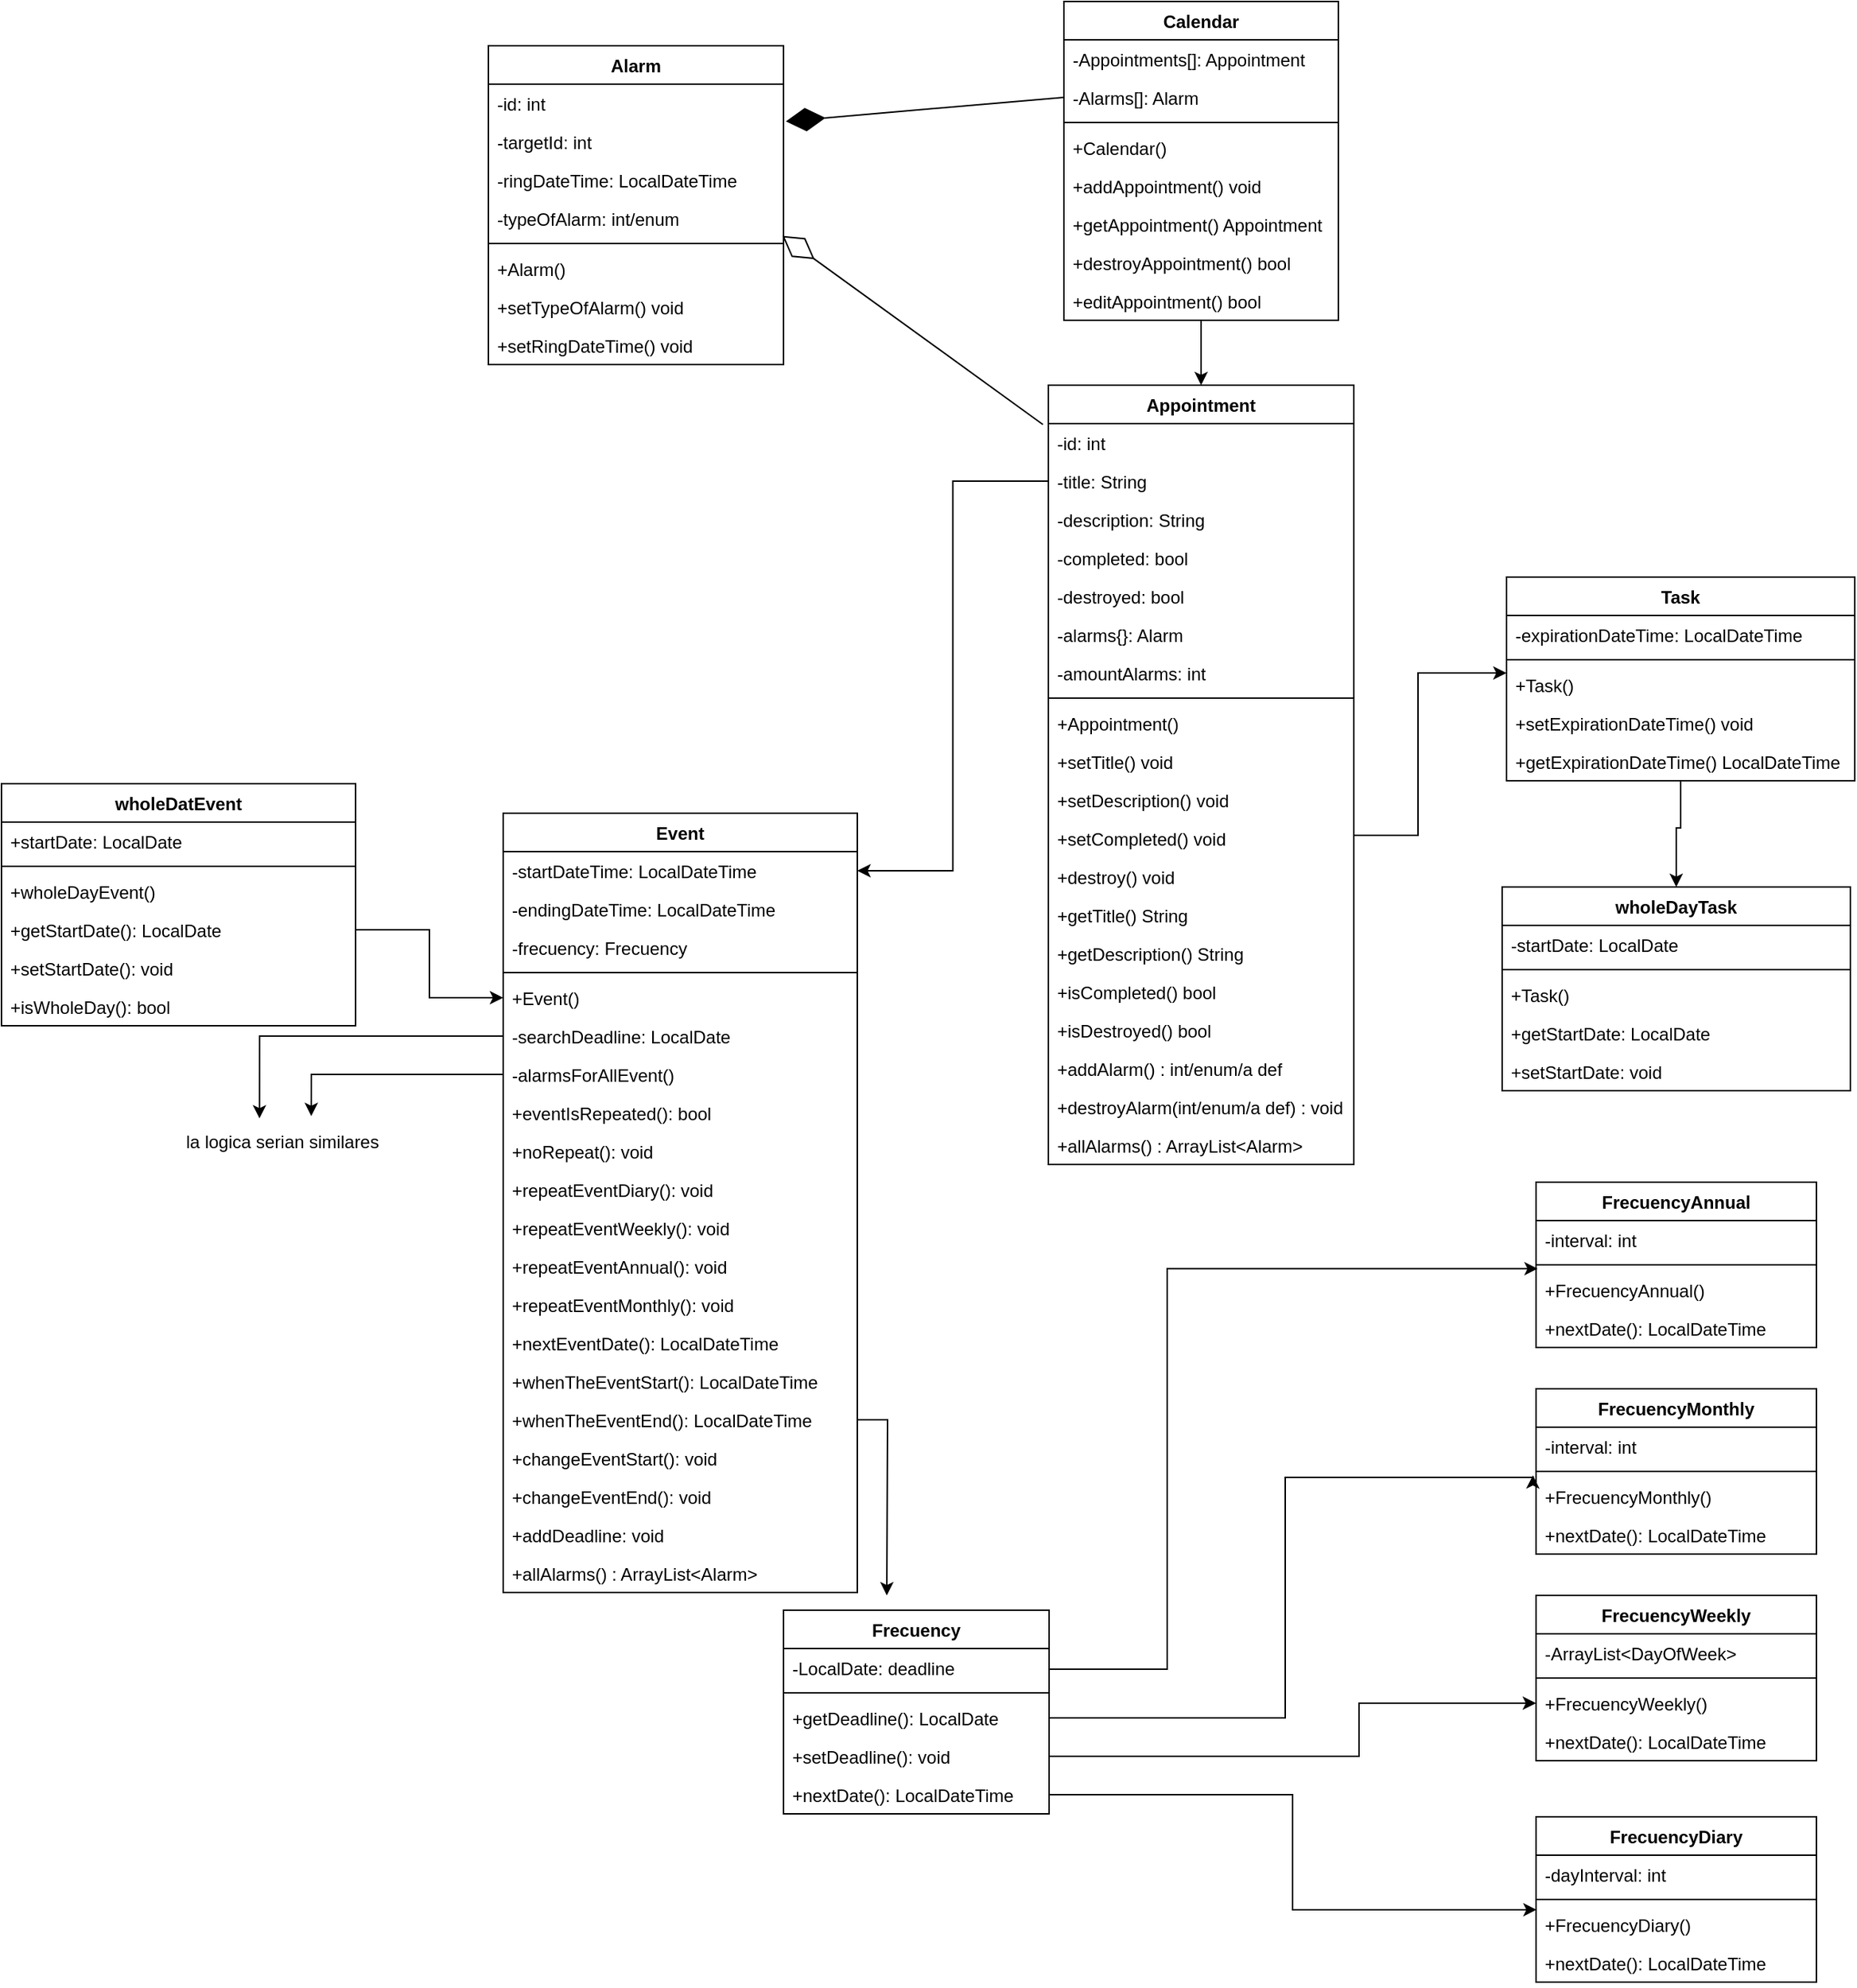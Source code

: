 <mxfile version="21.1.8" type="google">
  <diagram id="C5RBs43oDa-KdzZeNtuy" name="Page-1">
    <mxGraphModel grid="1" page="1" gridSize="10" guides="1" tooltips="1" connect="1" arrows="1" fold="1" pageScale="1" pageWidth="827" pageHeight="1169" math="0" shadow="0">
      <root>
        <mxCell id="WIyWlLk6GJQsqaUBKTNV-0" />
        <mxCell id="WIyWlLk6GJQsqaUBKTNV-1" parent="WIyWlLk6GJQsqaUBKTNV-0" />
        <mxCell id="myh4uGRj-QD2Ys2QT38W-99" style="edgeStyle=none;rounded=0;orthogonalLoop=1;jettySize=auto;html=1;exitX=0.5;exitY=1;exitDx=0;exitDy=0;entryX=0.5;entryY=0;entryDx=0;entryDy=0;" edge="1" parent="WIyWlLk6GJQsqaUBKTNV-1" source="myh4uGRj-QD2Ys2QT38W-1" target="myh4uGRj-QD2Ys2QT38W-30">
          <mxGeometry relative="1" as="geometry">
            <mxPoint x="853" y="310" as="targetPoint" />
          </mxGeometry>
        </mxCell>
        <mxCell id="myh4uGRj-QD2Ys2QT38W-1" value="Calendar" style="swimlane;fontStyle=1;align=center;verticalAlign=top;childLayout=stackLayout;horizontal=1;startSize=26;horizontalStack=0;resizeParent=1;resizeParentMax=0;resizeLast=0;collapsible=1;marginBottom=0;" vertex="1" parent="WIyWlLk6GJQsqaUBKTNV-1">
          <mxGeometry x="760" y="-80" width="186" height="216" as="geometry" />
        </mxCell>
        <mxCell id="myh4uGRj-QD2Ys2QT38W-2" value="-Appointments[]: Appointment" style="text;strokeColor=none;fillColor=none;align=left;verticalAlign=top;spacingLeft=4;spacingRight=4;overflow=hidden;rotatable=0;points=[[0,0.5],[1,0.5]];portConstraint=eastwest;" vertex="1" parent="myh4uGRj-QD2Ys2QT38W-1">
          <mxGeometry y="26" width="186" height="26" as="geometry" />
        </mxCell>
        <mxCell id="myh4uGRj-QD2Ys2QT38W-3" value="-Alarms[]: Alarm" style="text;strokeColor=none;fillColor=none;align=left;verticalAlign=top;spacingLeft=4;spacingRight=4;overflow=hidden;rotatable=0;points=[[0,0.5],[1,0.5]];portConstraint=eastwest;" vertex="1" parent="myh4uGRj-QD2Ys2QT38W-1">
          <mxGeometry y="52" width="186" height="26" as="geometry" />
        </mxCell>
        <mxCell id="myh4uGRj-QD2Ys2QT38W-4" value="" style="line;strokeWidth=1;fillColor=none;align=left;verticalAlign=middle;spacingTop=-1;spacingLeft=3;spacingRight=3;rotatable=0;labelPosition=right;points=[];portConstraint=eastwest;strokeColor=inherit;" vertex="1" parent="myh4uGRj-QD2Ys2QT38W-1">
          <mxGeometry y="78" width="186" height="8" as="geometry" />
        </mxCell>
        <mxCell id="myh4uGRj-QD2Ys2QT38W-5" value="+Calendar()" style="text;strokeColor=none;fillColor=none;align=left;verticalAlign=top;spacingLeft=4;spacingRight=4;overflow=hidden;rotatable=0;points=[[0,0.5],[1,0.5]];portConstraint=eastwest;" vertex="1" parent="myh4uGRj-QD2Ys2QT38W-1">
          <mxGeometry y="86" width="186" height="26" as="geometry" />
        </mxCell>
        <mxCell id="myh4uGRj-QD2Ys2QT38W-6" value="+addAppointment() void" style="text;strokeColor=none;fillColor=none;align=left;verticalAlign=top;spacingLeft=4;spacingRight=4;overflow=hidden;rotatable=0;points=[[0,0.5],[1,0.5]];portConstraint=eastwest;" vertex="1" parent="myh4uGRj-QD2Ys2QT38W-1">
          <mxGeometry y="112" width="186" height="26" as="geometry" />
        </mxCell>
        <mxCell id="myh4uGRj-QD2Ys2QT38W-7" value="+getAppointment() Appointment" style="text;strokeColor=none;fillColor=none;align=left;verticalAlign=top;spacingLeft=4;spacingRight=4;overflow=hidden;rotatable=0;points=[[0,0.5],[1,0.5]];portConstraint=eastwest;" vertex="1" parent="myh4uGRj-QD2Ys2QT38W-1">
          <mxGeometry y="138" width="186" height="26" as="geometry" />
        </mxCell>
        <mxCell id="myh4uGRj-QD2Ys2QT38W-8" value="+destroyAppointment() bool" style="text;strokeColor=none;fillColor=none;align=left;verticalAlign=top;spacingLeft=4;spacingRight=4;overflow=hidden;rotatable=0;points=[[0,0.5],[1,0.5]];portConstraint=eastwest;" vertex="1" parent="myh4uGRj-QD2Ys2QT38W-1">
          <mxGeometry y="164" width="186" height="26" as="geometry" />
        </mxCell>
        <mxCell id="myh4uGRj-QD2Ys2QT38W-9" value="+editAppointment() bool" style="text;strokeColor=none;fillColor=none;align=left;verticalAlign=top;spacingLeft=4;spacingRight=4;overflow=hidden;rotatable=0;points=[[0,0.5],[1,0.5]];portConstraint=eastwest;" vertex="1" parent="myh4uGRj-QD2Ys2QT38W-1">
          <mxGeometry y="190" width="186" height="26" as="geometry" />
        </mxCell>
        <mxCell id="myh4uGRj-QD2Ys2QT38W-11" value="Event" style="swimlane;fontStyle=1;align=center;verticalAlign=top;childLayout=stackLayout;horizontal=1;startSize=26;horizontalStack=0;resizeParent=1;resizeParentMax=0;resizeLast=0;collapsible=1;marginBottom=0;" vertex="1" parent="WIyWlLk6GJQsqaUBKTNV-1">
          <mxGeometry x="380" y="470" width="240" height="528" as="geometry" />
        </mxCell>
        <mxCell id="myh4uGRj-QD2Ys2QT38W-13" value="-startDateTime: LocalDateTime" style="text;strokeColor=none;fillColor=none;align=left;verticalAlign=top;spacingLeft=4;spacingRight=4;overflow=hidden;rotatable=0;points=[[0,0.5],[1,0.5]];portConstraint=eastwest;" vertex="1" parent="myh4uGRj-QD2Ys2QT38W-11">
          <mxGeometry y="26" width="240" height="26" as="geometry" />
        </mxCell>
        <mxCell id="f-iQGvYOYJZAraSMSVgm-6" value="-endingDateTime: LocalDateTime" style="text;strokeColor=none;fillColor=none;align=left;verticalAlign=top;spacingLeft=4;spacingRight=4;overflow=hidden;rotatable=0;points=[[0,0.5],[1,0.5]];portConstraint=eastwest;" vertex="1" parent="myh4uGRj-QD2Ys2QT38W-11">
          <mxGeometry y="52" width="240" height="26" as="geometry" />
        </mxCell>
        <mxCell id="myh4uGRj-QD2Ys2QT38W-14" value="-frecuency: Frecuency" style="text;strokeColor=none;fillColor=none;align=left;verticalAlign=top;spacingLeft=4;spacingRight=4;overflow=hidden;rotatable=0;points=[[0,0.5],[1,0.5]];portConstraint=eastwest;" vertex="1" parent="myh4uGRj-QD2Ys2QT38W-11">
          <mxGeometry y="78" width="240" height="26" as="geometry" />
        </mxCell>
        <mxCell id="myh4uGRj-QD2Ys2QT38W-15" value="" style="line;strokeWidth=1;fillColor=none;align=left;verticalAlign=middle;spacingTop=-1;spacingLeft=3;spacingRight=3;rotatable=0;labelPosition=right;points=[];portConstraint=eastwest;strokeColor=inherit;" vertex="1" parent="myh4uGRj-QD2Ys2QT38W-11">
          <mxGeometry y="104" width="240" height="8" as="geometry" />
        </mxCell>
        <mxCell id="myh4uGRj-QD2Ys2QT38W-16" value="+Event()" style="text;strokeColor=none;fillColor=none;align=left;verticalAlign=top;spacingLeft=4;spacingRight=4;overflow=hidden;rotatable=0;points=[[0,0.5],[1,0.5]];portConstraint=eastwest;" vertex="1" parent="myh4uGRj-QD2Ys2QT38W-11">
          <mxGeometry y="112" width="240" height="26" as="geometry" />
        </mxCell>
        <mxCell id="f-iQGvYOYJZAraSMSVgm-8" value="-searchDeadline: LocalDate" style="text;strokeColor=none;fillColor=none;align=left;verticalAlign=top;spacingLeft=4;spacingRight=4;overflow=hidden;rotatable=0;points=[[0,0.5],[1,0.5]];portConstraint=eastwest;" vertex="1" parent="myh4uGRj-QD2Ys2QT38W-11">
          <mxGeometry y="138" width="240" height="26" as="geometry" />
        </mxCell>
        <mxCell id="dXZt7LCiczb7P4TXS2ux-9" value="-alarmsForAllEvent()" style="text;strokeColor=none;fillColor=none;align=left;verticalAlign=top;spacingLeft=4;spacingRight=4;overflow=hidden;rotatable=0;points=[[0,0.5],[1,0.5]];portConstraint=eastwest;" vertex="1" parent="myh4uGRj-QD2Ys2QT38W-11">
          <mxGeometry y="164" width="240" height="26" as="geometry" />
        </mxCell>
        <mxCell id="myh4uGRj-QD2Ys2QT38W-75" value="+eventIsRepeated(): bool" style="text;strokeColor=none;fillColor=none;align=left;verticalAlign=top;spacingLeft=4;spacingRight=4;overflow=hidden;rotatable=0;points=[[0,0.5],[1,0.5]];portConstraint=eastwest;" vertex="1" parent="myh4uGRj-QD2Ys2QT38W-11">
          <mxGeometry y="190" width="240" height="26" as="geometry" />
        </mxCell>
        <mxCell id="myh4uGRj-QD2Ys2QT38W-77" value="+noRepeat(): void" style="text;strokeColor=none;fillColor=none;align=left;verticalAlign=top;spacingLeft=4;spacingRight=4;overflow=hidden;rotatable=0;points=[[0,0.5],[1,0.5]];portConstraint=eastwest;" vertex="1" parent="myh4uGRj-QD2Ys2QT38W-11">
          <mxGeometry y="216" width="240" height="26" as="geometry" />
        </mxCell>
        <mxCell id="myh4uGRj-QD2Ys2QT38W-78" value="+repeatEventDiary(): void" style="text;strokeColor=none;fillColor=none;align=left;verticalAlign=top;spacingLeft=4;spacingRight=4;overflow=hidden;rotatable=0;points=[[0,0.5],[1,0.5]];portConstraint=eastwest;" vertex="1" parent="myh4uGRj-QD2Ys2QT38W-11">
          <mxGeometry y="242" width="240" height="26" as="geometry" />
        </mxCell>
        <mxCell id="Ukv7ZoYXhCh_vEV92Rut-1" value="+repeatEventWeekly(): void" style="text;strokeColor=none;fillColor=none;align=left;verticalAlign=top;spacingLeft=4;spacingRight=4;overflow=hidden;rotatable=0;points=[[0,0.5],[1,0.5]];portConstraint=eastwest;" vertex="1" parent="myh4uGRj-QD2Ys2QT38W-11">
          <mxGeometry y="268" width="240" height="26" as="geometry" />
        </mxCell>
        <mxCell id="Ukv7ZoYXhCh_vEV92Rut-2" value="+repeatEventAnnual(): void" style="text;strokeColor=none;fillColor=none;align=left;verticalAlign=top;spacingLeft=4;spacingRight=4;overflow=hidden;rotatable=0;points=[[0,0.5],[1,0.5]];portConstraint=eastwest;" vertex="1" parent="myh4uGRj-QD2Ys2QT38W-11">
          <mxGeometry y="294" width="240" height="26" as="geometry" />
        </mxCell>
        <mxCell id="Ukv7ZoYXhCh_vEV92Rut-3" value="+repeatEventMonthly(): void" style="text;strokeColor=none;fillColor=none;align=left;verticalAlign=top;spacingLeft=4;spacingRight=4;overflow=hidden;rotatable=0;points=[[0,0.5],[1,0.5]];portConstraint=eastwest;" vertex="1" parent="myh4uGRj-QD2Ys2QT38W-11">
          <mxGeometry y="320" width="240" height="26" as="geometry" />
        </mxCell>
        <mxCell id="myh4uGRj-QD2Ys2QT38W-80" value="+nextEventDate(): LocalDateTime" style="text;strokeColor=none;fillColor=none;align=left;verticalAlign=top;spacingLeft=4;spacingRight=4;overflow=hidden;rotatable=0;points=[[0,0.5],[1,0.5]];portConstraint=eastwest;" vertex="1" parent="myh4uGRj-QD2Ys2QT38W-11">
          <mxGeometry y="346" width="240" height="26" as="geometry" />
        </mxCell>
        <mxCell id="Ukv7ZoYXhCh_vEV92Rut-70" style="edgeStyle=orthogonalEdgeStyle;rounded=0;orthogonalLoop=1;jettySize=auto;html=1;exitX=1;exitY=0.5;exitDx=0;exitDy=0;" edge="1" parent="myh4uGRj-QD2Ys2QT38W-11" source="dQuGqhkY-mQIlBnvqClp-4">
          <mxGeometry relative="1" as="geometry">
            <mxPoint x="260" y="530" as="targetPoint" />
          </mxGeometry>
        </mxCell>
        <mxCell id="dQuGqhkY-mQIlBnvqClp-3" value="+whenTheEventStart(): LocalDateTime" style="text;strokeColor=none;fillColor=none;align=left;verticalAlign=top;spacingLeft=4;spacingRight=4;overflow=hidden;rotatable=0;points=[[0,0.5],[1,0.5]];portConstraint=eastwest;" vertex="1" parent="myh4uGRj-QD2Ys2QT38W-11">
          <mxGeometry y="372" width="240" height="26" as="geometry" />
        </mxCell>
        <mxCell id="dQuGqhkY-mQIlBnvqClp-4" value="+whenTheEventEnd(): LocalDateTime" style="text;strokeColor=none;fillColor=none;align=left;verticalAlign=top;spacingLeft=4;spacingRight=4;overflow=hidden;rotatable=0;points=[[0,0.5],[1,0.5]];portConstraint=eastwest;" vertex="1" parent="myh4uGRj-QD2Ys2QT38W-11">
          <mxGeometry y="398" width="240" height="26" as="geometry" />
        </mxCell>
        <mxCell id="f-iQGvYOYJZAraSMSVgm-10" value="+changeEventStart(): void" style="text;strokeColor=none;fillColor=none;align=left;verticalAlign=top;spacingLeft=4;spacingRight=4;overflow=hidden;rotatable=0;points=[[0,0.5],[1,0.5]];portConstraint=eastwest;" vertex="1" parent="myh4uGRj-QD2Ys2QT38W-11">
          <mxGeometry y="424" width="240" height="26" as="geometry" />
        </mxCell>
        <mxCell id="f-iQGvYOYJZAraSMSVgm-11" value="+changeEventEnd(): void" style="text;strokeColor=none;fillColor=none;align=left;verticalAlign=top;spacingLeft=4;spacingRight=4;overflow=hidden;rotatable=0;points=[[0,0.5],[1,0.5]];portConstraint=eastwest;" vertex="1" parent="myh4uGRj-QD2Ys2QT38W-11">
          <mxGeometry y="450" width="240" height="26" as="geometry" />
        </mxCell>
        <mxCell id="f-iQGvYOYJZAraSMSVgm-9" value="+addDeadline: void" style="text;strokeColor=none;fillColor=none;align=left;verticalAlign=top;spacingLeft=4;spacingRight=4;overflow=hidden;rotatable=0;points=[[0,0.5],[1,0.5]];portConstraint=eastwest;" vertex="1" parent="myh4uGRj-QD2Ys2QT38W-11">
          <mxGeometry y="476" width="240" height="26" as="geometry" />
        </mxCell>
        <mxCell id="dXZt7LCiczb7P4TXS2ux-10" value="+allAlarms() : ArrayList&lt;Alarm&gt;" style="text;strokeColor=none;fillColor=none;align=left;verticalAlign=top;spacingLeft=4;spacingRight=4;overflow=hidden;rotatable=0;points=[[0,0.5],[1,0.5]];portConstraint=eastwest;" vertex="1" parent="myh4uGRj-QD2Ys2QT38W-11">
          <mxGeometry y="502" width="240" height="26" as="geometry" />
        </mxCell>
        <mxCell id="f-iQGvYOYJZAraSMSVgm-22" style="edgeStyle=orthogonalEdgeStyle;rounded=0;orthogonalLoop=1;jettySize=auto;html=1;exitX=0.5;exitY=1;exitDx=0;exitDy=0;" edge="1" parent="WIyWlLk6GJQsqaUBKTNV-1" source="myh4uGRj-QD2Ys2QT38W-19" target="f-iQGvYOYJZAraSMSVgm-0">
          <mxGeometry relative="1" as="geometry">
            <Array as="points">
              <mxPoint x="1178" y="480" />
              <mxPoint x="1175" y="480" />
            </Array>
          </mxGeometry>
        </mxCell>
        <mxCell id="myh4uGRj-QD2Ys2QT38W-19" value="Task" style="swimlane;fontStyle=1;align=center;verticalAlign=top;childLayout=stackLayout;horizontal=1;startSize=26;horizontalStack=0;resizeParent=1;resizeParentMax=0;resizeLast=0;collapsible=1;marginBottom=0;" vertex="1" parent="WIyWlLk6GJQsqaUBKTNV-1">
          <mxGeometry x="1060" y="310" width="236" height="138" as="geometry" />
        </mxCell>
        <mxCell id="myh4uGRj-QD2Ys2QT38W-20" value="-expirationDateTime: LocalDateTime" style="text;strokeColor=none;fillColor=none;align=left;verticalAlign=top;spacingLeft=4;spacingRight=4;overflow=hidden;rotatable=0;points=[[0,0.5],[1,0.5]];portConstraint=eastwest;" vertex="1" parent="myh4uGRj-QD2Ys2QT38W-19">
          <mxGeometry y="26" width="236" height="26" as="geometry" />
        </mxCell>
        <mxCell id="myh4uGRj-QD2Ys2QT38W-22" value="" style="line;strokeWidth=1;fillColor=none;align=left;verticalAlign=middle;spacingTop=-1;spacingLeft=3;spacingRight=3;rotatable=0;labelPosition=right;points=[];portConstraint=eastwest;strokeColor=inherit;" vertex="1" parent="myh4uGRj-QD2Ys2QT38W-19">
          <mxGeometry y="52" width="236" height="8" as="geometry" />
        </mxCell>
        <mxCell id="myh4uGRj-QD2Ys2QT38W-23" value="+Task()" style="text;strokeColor=none;fillColor=none;align=left;verticalAlign=top;spacingLeft=4;spacingRight=4;overflow=hidden;rotatable=0;points=[[0,0.5],[1,0.5]];portConstraint=eastwest;" vertex="1" parent="myh4uGRj-QD2Ys2QT38W-19">
          <mxGeometry y="60" width="236" height="26" as="geometry" />
        </mxCell>
        <mxCell id="myh4uGRj-QD2Ys2QT38W-24" value="+setExpirationDateTime() void" style="text;strokeColor=none;fillColor=none;align=left;verticalAlign=top;spacingLeft=4;spacingRight=4;overflow=hidden;rotatable=0;points=[[0,0.5],[1,0.5]];portConstraint=eastwest;" vertex="1" parent="myh4uGRj-QD2Ys2QT38W-19">
          <mxGeometry y="86" width="236" height="26" as="geometry" />
        </mxCell>
        <mxCell id="myh4uGRj-QD2Ys2QT38W-25" value="+getExpirationDateTime() LocalDateTime" style="text;strokeColor=none;fillColor=none;align=left;verticalAlign=top;spacingLeft=4;spacingRight=4;overflow=hidden;rotatable=0;points=[[0,0.5],[1,0.5]];portConstraint=eastwest;" vertex="1" parent="myh4uGRj-QD2Ys2QT38W-19">
          <mxGeometry y="112" width="236" height="26" as="geometry" />
        </mxCell>
        <mxCell id="myh4uGRj-QD2Ys2QT38W-30" value="Appointment" style="swimlane;fontStyle=1;align=center;verticalAlign=top;childLayout=stackLayout;horizontal=1;startSize=26;horizontalStack=0;resizeParent=1;resizeParentMax=0;resizeLast=0;collapsible=1;marginBottom=0;" vertex="1" parent="WIyWlLk6GJQsqaUBKTNV-1">
          <mxGeometry x="749.5" y="180" width="207" height="528" as="geometry" />
        </mxCell>
        <mxCell id="myh4uGRj-QD2Ys2QT38W-31" value="-id: int" style="text;strokeColor=none;fillColor=none;align=left;verticalAlign=top;spacingLeft=4;spacingRight=4;overflow=hidden;rotatable=0;points=[[0,0.5],[1,0.5]];portConstraint=eastwest;" vertex="1" parent="myh4uGRj-QD2Ys2QT38W-30">
          <mxGeometry y="26" width="207" height="26" as="geometry" />
        </mxCell>
        <mxCell id="myh4uGRj-QD2Ys2QT38W-32" value="-title: String" style="text;strokeColor=none;fillColor=none;align=left;verticalAlign=top;spacingLeft=4;spacingRight=4;overflow=hidden;rotatable=0;points=[[0,0.5],[1,0.5]];portConstraint=eastwest;" vertex="1" parent="myh4uGRj-QD2Ys2QT38W-30">
          <mxGeometry y="52" width="207" height="26" as="geometry" />
        </mxCell>
        <mxCell id="myh4uGRj-QD2Ys2QT38W-33" value="-description: String" style="text;strokeColor=none;fillColor=none;align=left;verticalAlign=top;spacingLeft=4;spacingRight=4;overflow=hidden;rotatable=0;points=[[0,0.5],[1,0.5]];portConstraint=eastwest;" vertex="1" parent="myh4uGRj-QD2Ys2QT38W-30">
          <mxGeometry y="78" width="207" height="26" as="geometry" />
        </mxCell>
        <mxCell id="myh4uGRj-QD2Ys2QT38W-34" value="-completed: bool" style="text;strokeColor=none;fillColor=none;align=left;verticalAlign=top;spacingLeft=4;spacingRight=4;overflow=hidden;rotatable=0;points=[[0,0.5],[1,0.5]];portConstraint=eastwest;" vertex="1" parent="myh4uGRj-QD2Ys2QT38W-30">
          <mxGeometry y="104" width="207" height="26" as="geometry" />
        </mxCell>
        <mxCell id="myh4uGRj-QD2Ys2QT38W-35" value="-destroyed: bool" style="text;strokeColor=none;fillColor=none;align=left;verticalAlign=top;spacingLeft=4;spacingRight=4;overflow=hidden;rotatable=0;points=[[0,0.5],[1,0.5]];portConstraint=eastwest;" vertex="1" parent="myh4uGRj-QD2Ys2QT38W-30">
          <mxGeometry y="130" width="207" height="26" as="geometry" />
        </mxCell>
        <mxCell id="dXZt7LCiczb7P4TXS2ux-14" value="-alarms{}: Alarm&#xa;" style="text;strokeColor=none;fillColor=none;align=left;verticalAlign=top;spacingLeft=4;spacingRight=4;overflow=hidden;rotatable=0;points=[[0,0.5],[1,0.5]];portConstraint=eastwest;" vertex="1" parent="myh4uGRj-QD2Ys2QT38W-30">
          <mxGeometry y="156" width="207" height="26" as="geometry" />
        </mxCell>
        <mxCell id="dXZt7LCiczb7P4TXS2ux-1" value="-amountAlarms: int&#xa;" style="text;strokeColor=none;fillColor=none;align=left;verticalAlign=top;spacingLeft=4;spacingRight=4;overflow=hidden;rotatable=0;points=[[0,0.5],[1,0.5]];portConstraint=eastwest;" vertex="1" parent="myh4uGRj-QD2Ys2QT38W-30">
          <mxGeometry y="182" width="207" height="26" as="geometry" />
        </mxCell>
        <mxCell id="myh4uGRj-QD2Ys2QT38W-36" value="" style="line;strokeWidth=1;fillColor=none;align=left;verticalAlign=middle;spacingTop=-1;spacingLeft=3;spacingRight=3;rotatable=0;labelPosition=right;points=[];portConstraint=eastwest;strokeColor=inherit;" vertex="1" parent="myh4uGRj-QD2Ys2QT38W-30">
          <mxGeometry y="208" width="207" height="8" as="geometry" />
        </mxCell>
        <mxCell id="myh4uGRj-QD2Ys2QT38W-37" value="+Appointment()" style="text;strokeColor=none;fillColor=none;align=left;verticalAlign=top;spacingLeft=4;spacingRight=4;overflow=hidden;rotatable=0;points=[[0,0.5],[1,0.5]];portConstraint=eastwest;" vertex="1" parent="myh4uGRj-QD2Ys2QT38W-30">
          <mxGeometry y="216" width="207" height="26" as="geometry" />
        </mxCell>
        <mxCell id="myh4uGRj-QD2Ys2QT38W-38" value="+setTitle() void" style="text;strokeColor=none;fillColor=none;align=left;verticalAlign=top;spacingLeft=4;spacingRight=4;overflow=hidden;rotatable=0;points=[[0,0.5],[1,0.5]];portConstraint=eastwest;" vertex="1" parent="myh4uGRj-QD2Ys2QT38W-30">
          <mxGeometry y="242" width="207" height="26" as="geometry" />
        </mxCell>
        <mxCell id="myh4uGRj-QD2Ys2QT38W-39" value="+setDescription() void" style="text;strokeColor=none;fillColor=none;align=left;verticalAlign=top;spacingLeft=4;spacingRight=4;overflow=hidden;rotatable=0;points=[[0,0.5],[1,0.5]];portConstraint=eastwest;" vertex="1" parent="myh4uGRj-QD2Ys2QT38W-30">
          <mxGeometry y="268" width="207" height="26" as="geometry" />
        </mxCell>
        <mxCell id="myh4uGRj-QD2Ys2QT38W-40" value="+setCompleted() void" style="text;strokeColor=none;fillColor=none;align=left;verticalAlign=top;spacingLeft=4;spacingRight=4;overflow=hidden;rotatable=0;points=[[0,0.5],[1,0.5]];portConstraint=eastwest;" vertex="1" parent="myh4uGRj-QD2Ys2QT38W-30">
          <mxGeometry y="294" width="207" height="26" as="geometry" />
        </mxCell>
        <mxCell id="myh4uGRj-QD2Ys2QT38W-41" value="+destroy() void" style="text;strokeColor=none;fillColor=none;align=left;verticalAlign=top;spacingLeft=4;spacingRight=4;overflow=hidden;rotatable=0;points=[[0,0.5],[1,0.5]];portConstraint=eastwest;" vertex="1" parent="myh4uGRj-QD2Ys2QT38W-30">
          <mxGeometry y="320" width="207" height="26" as="geometry" />
        </mxCell>
        <mxCell id="myh4uGRj-QD2Ys2QT38W-42" value="+getTitle() String" style="text;strokeColor=none;fillColor=none;align=left;verticalAlign=top;spacingLeft=4;spacingRight=4;overflow=hidden;rotatable=0;points=[[0,0.5],[1,0.5]];portConstraint=eastwest;" vertex="1" parent="myh4uGRj-QD2Ys2QT38W-30">
          <mxGeometry y="346" width="207" height="26" as="geometry" />
        </mxCell>
        <mxCell id="myh4uGRj-QD2Ys2QT38W-43" value="+getDescription() String" style="text;strokeColor=none;fillColor=none;align=left;verticalAlign=top;spacingLeft=4;spacingRight=4;overflow=hidden;rotatable=0;points=[[0,0.5],[1,0.5]];portConstraint=eastwest;" vertex="1" parent="myh4uGRj-QD2Ys2QT38W-30">
          <mxGeometry y="372" width="207" height="26" as="geometry" />
        </mxCell>
        <mxCell id="myh4uGRj-QD2Ys2QT38W-44" value="+isCompleted() bool" style="text;strokeColor=none;fillColor=none;align=left;verticalAlign=top;spacingLeft=4;spacingRight=4;overflow=hidden;rotatable=0;points=[[0,0.5],[1,0.5]];portConstraint=eastwest;" vertex="1" parent="myh4uGRj-QD2Ys2QT38W-30">
          <mxGeometry y="398" width="207" height="26" as="geometry" />
        </mxCell>
        <mxCell id="dXZt7LCiczb7P4TXS2ux-2" value="+isDestroyed() bool" style="text;strokeColor=none;fillColor=none;align=left;verticalAlign=top;spacingLeft=4;spacingRight=4;overflow=hidden;rotatable=0;points=[[0,0.5],[1,0.5]];portConstraint=eastwest;" vertex="1" parent="myh4uGRj-QD2Ys2QT38W-30">
          <mxGeometry y="424" width="207" height="26" as="geometry" />
        </mxCell>
        <mxCell id="myh4uGRj-QD2Ys2QT38W-45" value="+addAlarm() : int/enum/a def&#xa;" style="text;strokeColor=none;fillColor=none;align=left;verticalAlign=top;spacingLeft=4;spacingRight=4;overflow=hidden;rotatable=0;points=[[0,0.5],[1,0.5]];portConstraint=eastwest;" vertex="1" parent="myh4uGRj-QD2Ys2QT38W-30">
          <mxGeometry y="450" width="207" height="26" as="geometry" />
        </mxCell>
        <mxCell id="dXZt7LCiczb7P4TXS2ux-4" value="+destroyAlarm(int/enum/a def) : void" style="text;strokeColor=none;fillColor=none;align=left;verticalAlign=top;spacingLeft=4;spacingRight=4;overflow=hidden;rotatable=0;points=[[0,0.5],[1,0.5]];portConstraint=eastwest;" vertex="1" parent="myh4uGRj-QD2Ys2QT38W-30">
          <mxGeometry y="476" width="207" height="26" as="geometry" />
        </mxCell>
        <mxCell id="dXZt7LCiczb7P4TXS2ux-8" value="+allAlarms() : ArrayList&lt;Alarm&gt;" style="text;strokeColor=none;fillColor=none;align=left;verticalAlign=top;spacingLeft=4;spacingRight=4;overflow=hidden;rotatable=0;points=[[0,0.5],[1,0.5]];portConstraint=eastwest;" vertex="1" parent="myh4uGRj-QD2Ys2QT38W-30">
          <mxGeometry y="502" width="207" height="26" as="geometry" />
        </mxCell>
        <mxCell id="myh4uGRj-QD2Ys2QT38W-57" value="Alarm" style="swimlane;fontStyle=1;align=center;verticalAlign=top;childLayout=stackLayout;horizontal=1;startSize=26;horizontalStack=0;resizeParent=1;resizeParentMax=0;resizeLast=0;collapsible=1;marginBottom=0;" vertex="1" parent="WIyWlLk6GJQsqaUBKTNV-1">
          <mxGeometry x="370" y="-50" width="200" height="216" as="geometry" />
        </mxCell>
        <mxCell id="myh4uGRj-QD2Ys2QT38W-58" value="-id: int&#xa;" style="text;strokeColor=none;fillColor=none;align=left;verticalAlign=top;spacingLeft=4;spacingRight=4;overflow=hidden;rotatable=0;points=[[0,0.5],[1,0.5]];portConstraint=eastwest;" vertex="1" parent="myh4uGRj-QD2Ys2QT38W-57">
          <mxGeometry y="26" width="200" height="26" as="geometry" />
        </mxCell>
        <mxCell id="myh4uGRj-QD2Ys2QT38W-59" value="-targetId: int" style="text;strokeColor=none;fillColor=none;align=left;verticalAlign=top;spacingLeft=4;spacingRight=4;overflow=hidden;rotatable=0;points=[[0,0.5],[1,0.5]];portConstraint=eastwest;" vertex="1" parent="myh4uGRj-QD2Ys2QT38W-57">
          <mxGeometry y="52" width="200" height="26" as="geometry" />
        </mxCell>
        <mxCell id="myh4uGRj-QD2Ys2QT38W-60" value="-ringDateTime: LocalDateTime" style="text;strokeColor=none;fillColor=none;align=left;verticalAlign=top;spacingLeft=4;spacingRight=4;overflow=hidden;rotatable=0;points=[[0,0.5],[1,0.5]];portConstraint=eastwest;" vertex="1" parent="myh4uGRj-QD2Ys2QT38W-57">
          <mxGeometry y="78" width="200" height="26" as="geometry" />
        </mxCell>
        <mxCell id="myh4uGRj-QD2Ys2QT38W-61" value="-typeOfAlarm: int/enum" style="text;strokeColor=none;fillColor=none;align=left;verticalAlign=top;spacingLeft=4;spacingRight=4;overflow=hidden;rotatable=0;points=[[0,0.5],[1,0.5]];portConstraint=eastwest;" vertex="1" parent="myh4uGRj-QD2Ys2QT38W-57">
          <mxGeometry y="104" width="200" height="26" as="geometry" />
        </mxCell>
        <mxCell id="myh4uGRj-QD2Ys2QT38W-62" value="" style="line;strokeWidth=1;fillColor=none;align=left;verticalAlign=middle;spacingTop=-1;spacingLeft=3;spacingRight=3;rotatable=0;labelPosition=right;points=[];portConstraint=eastwest;strokeColor=inherit;" vertex="1" parent="myh4uGRj-QD2Ys2QT38W-57">
          <mxGeometry y="130" width="200" height="8" as="geometry" />
        </mxCell>
        <mxCell id="myh4uGRj-QD2Ys2QT38W-63" value="+Alarm()" style="text;strokeColor=none;fillColor=none;align=left;verticalAlign=top;spacingLeft=4;spacingRight=4;overflow=hidden;rotatable=0;points=[[0,0.5],[1,0.5]];portConstraint=eastwest;" vertex="1" parent="myh4uGRj-QD2Ys2QT38W-57">
          <mxGeometry y="138" width="200" height="26" as="geometry" />
        </mxCell>
        <mxCell id="myh4uGRj-QD2Ys2QT38W-64" value="+setTypeOfAlarm() void" style="text;strokeColor=none;fillColor=none;align=left;verticalAlign=top;spacingLeft=4;spacingRight=4;overflow=hidden;rotatable=0;points=[[0,0.5],[1,0.5]];portConstraint=eastwest;" vertex="1" parent="myh4uGRj-QD2Ys2QT38W-57">
          <mxGeometry y="164" width="200" height="26" as="geometry" />
        </mxCell>
        <mxCell id="myh4uGRj-QD2Ys2QT38W-65" value="+setRingDateTime() void" style="text;strokeColor=none;fillColor=none;align=left;verticalAlign=top;spacingLeft=4;spacingRight=4;overflow=hidden;rotatable=0;points=[[0,0.5],[1,0.5]];portConstraint=eastwest;" vertex="1" parent="myh4uGRj-QD2Ys2QT38W-57">
          <mxGeometry y="190" width="200" height="26" as="geometry" />
        </mxCell>
        <mxCell id="myh4uGRj-QD2Ys2QT38W-73" style="edgeStyle=orthogonalEdgeStyle;rounded=0;orthogonalLoop=1;jettySize=auto;html=1;exitX=0;exitY=0.5;exitDx=0;exitDy=0;entryX=1;entryY=0.5;entryDx=0;entryDy=0;" edge="1" parent="WIyWlLk6GJQsqaUBKTNV-1" source="myh4uGRj-QD2Ys2QT38W-32" target="myh4uGRj-QD2Ys2QT38W-13">
          <mxGeometry relative="1" as="geometry" />
        </mxCell>
        <mxCell id="myh4uGRj-QD2Ys2QT38W-74" style="edgeStyle=orthogonalEdgeStyle;rounded=0;orthogonalLoop=1;jettySize=auto;html=1;exitX=1;exitY=0.5;exitDx=0;exitDy=0;entryX=0;entryY=0.5;entryDx=0;entryDy=0;" edge="1" parent="WIyWlLk6GJQsqaUBKTNV-1" source="myh4uGRj-QD2Ys2QT38W-32">
          <mxGeometry relative="1" as="geometry">
            <mxPoint x="1060" y="375" as="targetPoint" />
            <Array as="points">
              <mxPoint x="1000" y="485" />
              <mxPoint x="1000" y="375" />
            </Array>
          </mxGeometry>
        </mxCell>
        <mxCell id="myh4uGRj-QD2Ys2QT38W-82" value="Frecuency" style="swimlane;fontStyle=1;align=center;verticalAlign=top;childLayout=stackLayout;horizontal=1;startSize=26;horizontalStack=0;resizeParent=1;resizeParentMax=0;resizeLast=0;collapsible=1;marginBottom=0;" vertex="1" parent="WIyWlLk6GJQsqaUBKTNV-1">
          <mxGeometry x="570" y="1010" width="180" height="138" as="geometry" />
        </mxCell>
        <mxCell id="f-iQGvYOYJZAraSMSVgm-12" value="-LocalDate: deadline" style="text;strokeColor=none;fillColor=none;align=left;verticalAlign=top;spacingLeft=4;spacingRight=4;overflow=hidden;rotatable=0;points=[[0,0.5],[1,0.5]];portConstraint=eastwest;" vertex="1" parent="myh4uGRj-QD2Ys2QT38W-82">
          <mxGeometry y="26" width="180" height="26" as="geometry" />
        </mxCell>
        <mxCell id="myh4uGRj-QD2Ys2QT38W-86" value="" style="line;strokeWidth=1;fillColor=none;align=left;verticalAlign=middle;spacingTop=-1;spacingLeft=3;spacingRight=3;rotatable=0;labelPosition=right;points=[];portConstraint=eastwest;strokeColor=inherit;" vertex="1" parent="myh4uGRj-QD2Ys2QT38W-82">
          <mxGeometry y="52" width="180" height="8" as="geometry" />
        </mxCell>
        <mxCell id="myh4uGRj-QD2Ys2QT38W-89" value="+getDeadline(): LocalDate" style="text;strokeColor=none;fillColor=none;align=left;verticalAlign=top;spacingLeft=4;spacingRight=4;overflow=hidden;rotatable=0;points=[[0,0.5],[1,0.5]];portConstraint=eastwest;" vertex="1" parent="myh4uGRj-QD2Ys2QT38W-82">
          <mxGeometry y="60" width="180" height="26" as="geometry" />
        </mxCell>
        <mxCell id="f-iQGvYOYJZAraSMSVgm-13" value="+setDeadline(): void" style="text;strokeColor=none;fillColor=none;align=left;verticalAlign=top;spacingLeft=4;spacingRight=4;overflow=hidden;rotatable=0;points=[[0,0.5],[1,0.5]];portConstraint=eastwest;" vertex="1" parent="myh4uGRj-QD2Ys2QT38W-82">
          <mxGeometry y="86" width="180" height="26" as="geometry" />
        </mxCell>
        <mxCell id="f-iQGvYOYJZAraSMSVgm-14" value="+nextDate(): LocalDateTime" style="text;strokeColor=none;fillColor=none;align=left;verticalAlign=top;spacingLeft=4;spacingRight=4;overflow=hidden;rotatable=0;points=[[0,0.5],[1,0.5]];portConstraint=eastwest;" vertex="1" parent="myh4uGRj-QD2Ys2QT38W-82">
          <mxGeometry y="112" width="180" height="26" as="geometry" />
        </mxCell>
        <mxCell id="f-iQGvYOYJZAraSMSVgm-15" style="edgeStyle=orthogonalEdgeStyle;rounded=0;orthogonalLoop=1;jettySize=auto;html=1;exitX=1;exitY=0.5;exitDx=0;exitDy=0;" edge="1" parent="myh4uGRj-QD2Ys2QT38W-82" source="f-iQGvYOYJZAraSMSVgm-12" target="f-iQGvYOYJZAraSMSVgm-12">
          <mxGeometry relative="1" as="geometry" />
        </mxCell>
        <mxCell id="Ukv7ZoYXhCh_vEV92Rut-5" value="wholeDatEvent" style="swimlane;fontStyle=1;align=center;verticalAlign=top;childLayout=stackLayout;horizontal=1;startSize=26;horizontalStack=0;resizeParent=1;resizeParentMax=0;resizeLast=0;collapsible=1;marginBottom=0;" vertex="1" parent="WIyWlLk6GJQsqaUBKTNV-1">
          <mxGeometry x="40" y="450" width="240" height="164" as="geometry" />
        </mxCell>
        <mxCell id="Ukv7ZoYXhCh_vEV92Rut-7" value="+startDate: LocalDate" style="text;strokeColor=none;fillColor=none;align=left;verticalAlign=top;spacingLeft=4;spacingRight=4;overflow=hidden;rotatable=0;points=[[0,0.5],[1,0.5]];portConstraint=eastwest;" vertex="1" parent="Ukv7ZoYXhCh_vEV92Rut-5">
          <mxGeometry y="26" width="240" height="26" as="geometry" />
        </mxCell>
        <mxCell id="Ukv7ZoYXhCh_vEV92Rut-8" value="" style="line;strokeWidth=1;fillColor=none;align=left;verticalAlign=middle;spacingTop=-1;spacingLeft=3;spacingRight=3;rotatable=0;labelPosition=right;points=[];portConstraint=eastwest;strokeColor=inherit;" vertex="1" parent="Ukv7ZoYXhCh_vEV92Rut-5">
          <mxGeometry y="52" width="240" height="8" as="geometry" />
        </mxCell>
        <mxCell id="Ukv7ZoYXhCh_vEV92Rut-9" value="+wholeDayEvent()" style="text;strokeColor=none;fillColor=none;align=left;verticalAlign=top;spacingLeft=4;spacingRight=4;overflow=hidden;rotatable=0;points=[[0,0.5],[1,0.5]];portConstraint=eastwest;" vertex="1" parent="Ukv7ZoYXhCh_vEV92Rut-5">
          <mxGeometry y="60" width="240" height="26" as="geometry" />
        </mxCell>
        <mxCell id="Ukv7ZoYXhCh_vEV92Rut-17" value="+getStartDate(): LocalDate" style="text;strokeColor=none;fillColor=none;align=left;verticalAlign=top;spacingLeft=4;spacingRight=4;overflow=hidden;rotatable=0;points=[[0,0.5],[1,0.5]];portConstraint=eastwest;" vertex="1" parent="Ukv7ZoYXhCh_vEV92Rut-5">
          <mxGeometry y="86" width="240" height="26" as="geometry" />
        </mxCell>
        <mxCell id="dQuGqhkY-mQIlBnvqClp-2" value="+setStartDate(): void" style="text;strokeColor=none;fillColor=none;align=left;verticalAlign=top;spacingLeft=4;spacingRight=4;overflow=hidden;rotatable=0;points=[[0,0.5],[1,0.5]];portConstraint=eastwest;" vertex="1" parent="Ukv7ZoYXhCh_vEV92Rut-5">
          <mxGeometry y="112" width="240" height="26" as="geometry" />
        </mxCell>
        <mxCell id="dQuGqhkY-mQIlBnvqClp-1" value="+isWholeDay(): bool" style="text;strokeColor=none;fillColor=none;align=left;verticalAlign=top;spacingLeft=4;spacingRight=4;overflow=hidden;rotatable=0;points=[[0,0.5],[1,0.5]];portConstraint=eastwest;" vertex="1" parent="Ukv7ZoYXhCh_vEV92Rut-5">
          <mxGeometry y="138" width="240" height="26" as="geometry" />
        </mxCell>
        <mxCell id="Ukv7ZoYXhCh_vEV92Rut-21" style="edgeStyle=orthogonalEdgeStyle;rounded=0;orthogonalLoop=1;jettySize=auto;html=1;exitX=1;exitY=0.5;exitDx=0;exitDy=0;entryX=0;entryY=0.5;entryDx=0;entryDy=0;" edge="1" parent="WIyWlLk6GJQsqaUBKTNV-1" source="Ukv7ZoYXhCh_vEV92Rut-17" target="myh4uGRj-QD2Ys2QT38W-16">
          <mxGeometry relative="1" as="geometry" />
        </mxCell>
        <mxCell id="Ukv7ZoYXhCh_vEV92Rut-31" value="FrecuencyDiary" style="swimlane;fontStyle=1;align=center;verticalAlign=top;childLayout=stackLayout;horizontal=1;startSize=26;horizontalStack=0;resizeParent=1;resizeParentMax=0;resizeLast=0;collapsible=1;marginBottom=0;" vertex="1" parent="WIyWlLk6GJQsqaUBKTNV-1">
          <mxGeometry x="1080" y="1150" width="190" height="112" as="geometry" />
        </mxCell>
        <mxCell id="Ukv7ZoYXhCh_vEV92Rut-32" value="-dayInterval: int" style="text;strokeColor=none;fillColor=none;align=left;verticalAlign=top;spacingLeft=4;spacingRight=4;overflow=hidden;rotatable=0;points=[[0,0.5],[1,0.5]];portConstraint=eastwest;" vertex="1" parent="Ukv7ZoYXhCh_vEV92Rut-31">
          <mxGeometry y="26" width="190" height="26" as="geometry" />
        </mxCell>
        <mxCell id="Ukv7ZoYXhCh_vEV92Rut-35" value="" style="line;strokeWidth=1;fillColor=none;align=left;verticalAlign=middle;spacingTop=-1;spacingLeft=3;spacingRight=3;rotatable=0;labelPosition=right;points=[];portConstraint=eastwest;strokeColor=inherit;" vertex="1" parent="Ukv7ZoYXhCh_vEV92Rut-31">
          <mxGeometry y="52" width="190" height="8" as="geometry" />
        </mxCell>
        <mxCell id="Ukv7ZoYXhCh_vEV92Rut-36" value="+FrecuencyDiary()" style="text;strokeColor=none;fillColor=none;align=left;verticalAlign=top;spacingLeft=4;spacingRight=4;overflow=hidden;rotatable=0;points=[[0,0.5],[1,0.5]];portConstraint=eastwest;" vertex="1" parent="Ukv7ZoYXhCh_vEV92Rut-31">
          <mxGeometry y="60" width="190" height="26" as="geometry" />
        </mxCell>
        <mxCell id="Ukv7ZoYXhCh_vEV92Rut-38" value="+nextDate(): LocalDateTime" style="text;strokeColor=none;fillColor=none;align=left;verticalAlign=top;spacingLeft=4;spacingRight=4;overflow=hidden;rotatable=0;points=[[0,0.5],[1,0.5]];portConstraint=eastwest;" vertex="1" parent="Ukv7ZoYXhCh_vEV92Rut-31">
          <mxGeometry y="86" width="190" height="26" as="geometry" />
        </mxCell>
        <mxCell id="Ukv7ZoYXhCh_vEV92Rut-49" value="FrecuencyWeekly" style="swimlane;fontStyle=1;align=center;verticalAlign=top;childLayout=stackLayout;horizontal=1;startSize=26;horizontalStack=0;resizeParent=1;resizeParentMax=0;resizeLast=0;collapsible=1;marginBottom=0;" vertex="1" parent="WIyWlLk6GJQsqaUBKTNV-1">
          <mxGeometry x="1080" y="1000" width="190" height="112" as="geometry" />
        </mxCell>
        <mxCell id="Ukv7ZoYXhCh_vEV92Rut-50" value="-ArrayList&lt;DayOfWeek&gt;" style="text;strokeColor=none;fillColor=none;align=left;verticalAlign=top;spacingLeft=4;spacingRight=4;overflow=hidden;rotatable=0;points=[[0,0.5],[1,0.5]];portConstraint=eastwest;" vertex="1" parent="Ukv7ZoYXhCh_vEV92Rut-49">
          <mxGeometry y="26" width="190" height="26" as="geometry" />
        </mxCell>
        <mxCell id="Ukv7ZoYXhCh_vEV92Rut-51" value="" style="line;strokeWidth=1;fillColor=none;align=left;verticalAlign=middle;spacingTop=-1;spacingLeft=3;spacingRight=3;rotatable=0;labelPosition=right;points=[];portConstraint=eastwest;strokeColor=inherit;" vertex="1" parent="Ukv7ZoYXhCh_vEV92Rut-49">
          <mxGeometry y="52" width="190" height="8" as="geometry" />
        </mxCell>
        <mxCell id="Ukv7ZoYXhCh_vEV92Rut-52" value="+FrecuencyWeekly()" style="text;strokeColor=none;fillColor=none;align=left;verticalAlign=top;spacingLeft=4;spacingRight=4;overflow=hidden;rotatable=0;points=[[0,0.5],[1,0.5]];portConstraint=eastwest;" vertex="1" parent="Ukv7ZoYXhCh_vEV92Rut-49">
          <mxGeometry y="60" width="190" height="26" as="geometry" />
        </mxCell>
        <mxCell id="Ukv7ZoYXhCh_vEV92Rut-53" value="+nextDate(): LocalDateTime" style="text;strokeColor=none;fillColor=none;align=left;verticalAlign=top;spacingLeft=4;spacingRight=4;overflow=hidden;rotatable=0;points=[[0,0.5],[1,0.5]];portConstraint=eastwest;" vertex="1" parent="Ukv7ZoYXhCh_vEV92Rut-49">
          <mxGeometry y="86" width="190" height="26" as="geometry" />
        </mxCell>
        <mxCell id="Ukv7ZoYXhCh_vEV92Rut-59" value="FrecuencyMonthly" style="swimlane;fontStyle=1;align=center;verticalAlign=top;childLayout=stackLayout;horizontal=1;startSize=26;horizontalStack=0;resizeParent=1;resizeParentMax=0;resizeLast=0;collapsible=1;marginBottom=0;" vertex="1" parent="WIyWlLk6GJQsqaUBKTNV-1">
          <mxGeometry x="1080" y="860" width="190" height="112" as="geometry" />
        </mxCell>
        <mxCell id="Ukv7ZoYXhCh_vEV92Rut-60" value="-interval: int" style="text;strokeColor=none;fillColor=none;align=left;verticalAlign=top;spacingLeft=4;spacingRight=4;overflow=hidden;rotatable=0;points=[[0,0.5],[1,0.5]];portConstraint=eastwest;" vertex="1" parent="Ukv7ZoYXhCh_vEV92Rut-59">
          <mxGeometry y="26" width="190" height="26" as="geometry" />
        </mxCell>
        <mxCell id="Ukv7ZoYXhCh_vEV92Rut-61" value="" style="line;strokeWidth=1;fillColor=none;align=left;verticalAlign=middle;spacingTop=-1;spacingLeft=3;spacingRight=3;rotatable=0;labelPosition=right;points=[];portConstraint=eastwest;strokeColor=inherit;" vertex="1" parent="Ukv7ZoYXhCh_vEV92Rut-59">
          <mxGeometry y="52" width="190" height="8" as="geometry" />
        </mxCell>
        <mxCell id="Ukv7ZoYXhCh_vEV92Rut-62" value="+FrecuencyMonthly()" style="text;strokeColor=none;fillColor=none;align=left;verticalAlign=top;spacingLeft=4;spacingRight=4;overflow=hidden;rotatable=0;points=[[0,0.5],[1,0.5]];portConstraint=eastwest;" vertex="1" parent="Ukv7ZoYXhCh_vEV92Rut-59">
          <mxGeometry y="60" width="190" height="26" as="geometry" />
        </mxCell>
        <mxCell id="Ukv7ZoYXhCh_vEV92Rut-63" value="+nextDate(): LocalDateTime" style="text;strokeColor=none;fillColor=none;align=left;verticalAlign=top;spacingLeft=4;spacingRight=4;overflow=hidden;rotatable=0;points=[[0,0.5],[1,0.5]];portConstraint=eastwest;" vertex="1" parent="Ukv7ZoYXhCh_vEV92Rut-59">
          <mxGeometry y="86" width="190" height="26" as="geometry" />
        </mxCell>
        <mxCell id="Ukv7ZoYXhCh_vEV92Rut-64" value="FrecuencyAnnual" style="swimlane;fontStyle=1;align=center;verticalAlign=top;childLayout=stackLayout;horizontal=1;startSize=26;horizontalStack=0;resizeParent=1;resizeParentMax=0;resizeLast=0;collapsible=1;marginBottom=0;" vertex="1" parent="WIyWlLk6GJQsqaUBKTNV-1">
          <mxGeometry x="1080" y="720" width="190" height="112" as="geometry" />
        </mxCell>
        <mxCell id="Ukv7ZoYXhCh_vEV92Rut-65" value="-interval: int" style="text;strokeColor=none;fillColor=none;align=left;verticalAlign=top;spacingLeft=4;spacingRight=4;overflow=hidden;rotatable=0;points=[[0,0.5],[1,0.5]];portConstraint=eastwest;" vertex="1" parent="Ukv7ZoYXhCh_vEV92Rut-64">
          <mxGeometry y="26" width="190" height="26" as="geometry" />
        </mxCell>
        <mxCell id="Ukv7ZoYXhCh_vEV92Rut-66" value="" style="line;strokeWidth=1;fillColor=none;align=left;verticalAlign=middle;spacingTop=-1;spacingLeft=3;spacingRight=3;rotatable=0;labelPosition=right;points=[];portConstraint=eastwest;strokeColor=inherit;" vertex="1" parent="Ukv7ZoYXhCh_vEV92Rut-64">
          <mxGeometry y="52" width="190" height="8" as="geometry" />
        </mxCell>
        <mxCell id="Ukv7ZoYXhCh_vEV92Rut-67" value="+FrecuencyAnnual()" style="text;strokeColor=none;fillColor=none;align=left;verticalAlign=top;spacingLeft=4;spacingRight=4;overflow=hidden;rotatable=0;points=[[0,0.5],[1,0.5]];portConstraint=eastwest;" vertex="1" parent="Ukv7ZoYXhCh_vEV92Rut-64">
          <mxGeometry y="60" width="190" height="26" as="geometry" />
        </mxCell>
        <mxCell id="Ukv7ZoYXhCh_vEV92Rut-68" value="+nextDate(): LocalDateTime" style="text;strokeColor=none;fillColor=none;align=left;verticalAlign=top;spacingLeft=4;spacingRight=4;overflow=hidden;rotatable=0;points=[[0,0.5],[1,0.5]];portConstraint=eastwest;" vertex="1" parent="Ukv7ZoYXhCh_vEV92Rut-64">
          <mxGeometry y="86" width="190" height="26" as="geometry" />
        </mxCell>
        <mxCell id="f-iQGvYOYJZAraSMSVgm-0" value="wholeDayTask" style="swimlane;fontStyle=1;align=center;verticalAlign=top;childLayout=stackLayout;horizontal=1;startSize=26;horizontalStack=0;resizeParent=1;resizeParentMax=0;resizeLast=0;collapsible=1;marginBottom=0;" vertex="1" parent="WIyWlLk6GJQsqaUBKTNV-1">
          <mxGeometry x="1057" y="520" width="236" height="138" as="geometry" />
        </mxCell>
        <mxCell id="f-iQGvYOYJZAraSMSVgm-1" value="-startDate: LocalDate" style="text;strokeColor=none;fillColor=none;align=left;verticalAlign=top;spacingLeft=4;spacingRight=4;overflow=hidden;rotatable=0;points=[[0,0.5],[1,0.5]];portConstraint=eastwest;" vertex="1" parent="f-iQGvYOYJZAraSMSVgm-0">
          <mxGeometry y="26" width="236" height="26" as="geometry" />
        </mxCell>
        <mxCell id="f-iQGvYOYJZAraSMSVgm-2" value="" style="line;strokeWidth=1;fillColor=none;align=left;verticalAlign=middle;spacingTop=-1;spacingLeft=3;spacingRight=3;rotatable=0;labelPosition=right;points=[];portConstraint=eastwest;strokeColor=inherit;" vertex="1" parent="f-iQGvYOYJZAraSMSVgm-0">
          <mxGeometry y="52" width="236" height="8" as="geometry" />
        </mxCell>
        <mxCell id="f-iQGvYOYJZAraSMSVgm-3" value="+Task()" style="text;strokeColor=none;fillColor=none;align=left;verticalAlign=top;spacingLeft=4;spacingRight=4;overflow=hidden;rotatable=0;points=[[0,0.5],[1,0.5]];portConstraint=eastwest;" vertex="1" parent="f-iQGvYOYJZAraSMSVgm-0">
          <mxGeometry y="60" width="236" height="26" as="geometry" />
        </mxCell>
        <mxCell id="f-iQGvYOYJZAraSMSVgm-4" value="+getStartDate: LocalDate" style="text;strokeColor=none;fillColor=none;align=left;verticalAlign=top;spacingLeft=4;spacingRight=4;overflow=hidden;rotatable=0;points=[[0,0.5],[1,0.5]];portConstraint=eastwest;" vertex="1" parent="f-iQGvYOYJZAraSMSVgm-0">
          <mxGeometry y="86" width="236" height="26" as="geometry" />
        </mxCell>
        <mxCell id="f-iQGvYOYJZAraSMSVgm-5" value="+setStartDate: void" style="text;strokeColor=none;fillColor=none;align=left;verticalAlign=top;spacingLeft=4;spacingRight=4;overflow=hidden;rotatable=0;points=[[0,0.5],[1,0.5]];portConstraint=eastwest;" vertex="1" parent="f-iQGvYOYJZAraSMSVgm-0">
          <mxGeometry y="112" width="236" height="26" as="geometry" />
        </mxCell>
        <mxCell id="f-iQGvYOYJZAraSMSVgm-16" style="edgeStyle=orthogonalEdgeStyle;rounded=0;orthogonalLoop=1;jettySize=auto;html=1;exitX=1;exitY=0.5;exitDx=0;exitDy=0;entryX=0.006;entryY=-0.054;entryDx=0;entryDy=0;entryPerimeter=0;" edge="1" parent="WIyWlLk6GJQsqaUBKTNV-1" source="f-iQGvYOYJZAraSMSVgm-12" target="Ukv7ZoYXhCh_vEV92Rut-67">
          <mxGeometry relative="1" as="geometry">
            <Array as="points">
              <mxPoint x="750" y="1050" />
              <mxPoint x="830" y="1050" />
              <mxPoint x="830" y="779" />
            </Array>
          </mxGeometry>
        </mxCell>
        <mxCell id="f-iQGvYOYJZAraSMSVgm-17" style="edgeStyle=orthogonalEdgeStyle;rounded=0;orthogonalLoop=1;jettySize=auto;html=1;exitX=1;exitY=0.5;exitDx=0;exitDy=0;entryX=-0.011;entryY=-0.054;entryDx=0;entryDy=0;entryPerimeter=0;" edge="1" parent="WIyWlLk6GJQsqaUBKTNV-1" source="myh4uGRj-QD2Ys2QT38W-89" target="Ukv7ZoYXhCh_vEV92Rut-62">
          <mxGeometry relative="1" as="geometry">
            <mxPoint x="1070" y="920" as="targetPoint" />
            <Array as="points">
              <mxPoint x="910" y="1083" />
              <mxPoint x="910" y="920" />
              <mxPoint x="1078" y="920" />
            </Array>
          </mxGeometry>
        </mxCell>
        <mxCell id="f-iQGvYOYJZAraSMSVgm-19" style="edgeStyle=orthogonalEdgeStyle;rounded=0;orthogonalLoop=1;jettySize=auto;html=1;exitX=1;exitY=0.5;exitDx=0;exitDy=0;entryX=0;entryY=0.5;entryDx=0;entryDy=0;" edge="1" parent="WIyWlLk6GJQsqaUBKTNV-1" source="f-iQGvYOYJZAraSMSVgm-13" target="Ukv7ZoYXhCh_vEV92Rut-52">
          <mxGeometry relative="1" as="geometry">
            <Array as="points">
              <mxPoint x="960" y="1109" />
              <mxPoint x="960" y="1073" />
            </Array>
          </mxGeometry>
        </mxCell>
        <mxCell id="f-iQGvYOYJZAraSMSVgm-20" style="edgeStyle=orthogonalEdgeStyle;rounded=0;orthogonalLoop=1;jettySize=auto;html=1;exitX=1;exitY=0.5;exitDx=0;exitDy=0;entryX=0.002;entryY=0.115;entryDx=0;entryDy=0;entryPerimeter=0;" edge="1" parent="WIyWlLk6GJQsqaUBKTNV-1" source="f-iQGvYOYJZAraSMSVgm-14" target="Ukv7ZoYXhCh_vEV92Rut-36">
          <mxGeometry relative="1" as="geometry" />
        </mxCell>
        <mxCell id="dXZt7LCiczb7P4TXS2ux-6" value="" style="endArrow=diamondThin;endFill=1;endSize=24;html=1;rounded=0;exitX=0;exitY=0.5;exitDx=0;exitDy=0;entryX=1.008;entryY=0.969;entryDx=0;entryDy=0;entryPerimeter=0;" edge="1" parent="WIyWlLk6GJQsqaUBKTNV-1" source="myh4uGRj-QD2Ys2QT38W-3" target="myh4uGRj-QD2Ys2QT38W-58">
          <mxGeometry width="160" relative="1" as="geometry">
            <mxPoint x="580" y="280" as="sourcePoint" />
            <mxPoint x="740" y="280" as="targetPoint" />
            <Array as="points" />
          </mxGeometry>
        </mxCell>
        <mxCell id="dXZt7LCiczb7P4TXS2ux-7" value="" style="endArrow=diamondThin;endFill=0;endSize=24;html=1;rounded=0;exitX=-0.018;exitY=0.023;exitDx=0;exitDy=0;exitPerimeter=0;entryX=0.996;entryY=0.954;entryDx=0;entryDy=0;entryPerimeter=0;" edge="1" parent="WIyWlLk6GJQsqaUBKTNV-1" source="myh4uGRj-QD2Ys2QT38W-31" target="myh4uGRj-QD2Ys2QT38W-61">
          <mxGeometry width="160" relative="1" as="geometry">
            <mxPoint x="580" y="280" as="sourcePoint" />
            <mxPoint x="740" y="280" as="targetPoint" />
          </mxGeometry>
        </mxCell>
        <mxCell id="dXZt7LCiczb7P4TXS2ux-11" value="la logica serian similares&lt;br&gt;" style="text;html=1;align=center;verticalAlign=middle;resizable=0;points=[];autosize=1;strokeColor=none;fillColor=none;" vertex="1" parent="WIyWlLk6GJQsqaUBKTNV-1">
          <mxGeometry x="155" y="678" width="150" height="30" as="geometry" />
        </mxCell>
        <mxCell id="dXZt7LCiczb7P4TXS2ux-12" style="edgeStyle=orthogonalEdgeStyle;rounded=0;orthogonalLoop=1;jettySize=auto;html=1;entryX=0.399;entryY=-0.04;entryDx=0;entryDy=0;entryPerimeter=0;" edge="1" parent="WIyWlLk6GJQsqaUBKTNV-1" source="f-iQGvYOYJZAraSMSVgm-8" target="dXZt7LCiczb7P4TXS2ux-11">
          <mxGeometry relative="1" as="geometry" />
        </mxCell>
        <mxCell id="dXZt7LCiczb7P4TXS2ux-13" style="edgeStyle=orthogonalEdgeStyle;rounded=0;orthogonalLoop=1;jettySize=auto;html=1;exitX=0;exitY=0.5;exitDx=0;exitDy=0;entryX=0.633;entryY=-0.093;entryDx=0;entryDy=0;entryPerimeter=0;" edge="1" parent="WIyWlLk6GJQsqaUBKTNV-1" source="dXZt7LCiczb7P4TXS2ux-9" target="dXZt7LCiczb7P4TXS2ux-11">
          <mxGeometry relative="1" as="geometry" />
        </mxCell>
      </root>
    </mxGraphModel>
  </diagram>
</mxfile>
